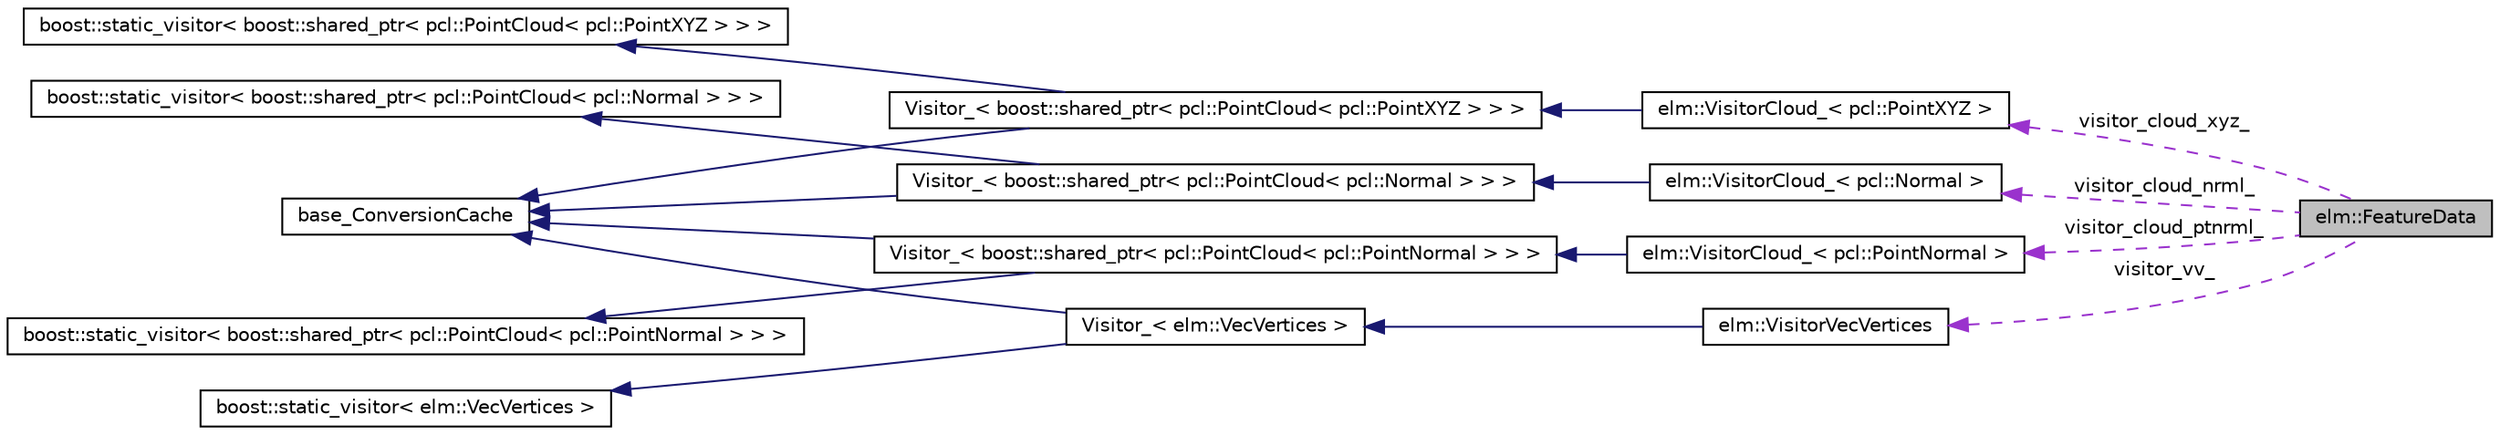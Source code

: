 digraph G
{
  edge [fontname="Helvetica",fontsize="10",labelfontname="Helvetica",labelfontsize="10"];
  node [fontname="Helvetica",fontsize="10",shape=record];
  rankdir="LR";
  Node1 [label="elm::FeatureData",height=0.2,width=0.4,color="black", fillcolor="grey75", style="filled" fontcolor="black"];
  Node2 -> Node1 [dir="back",color="darkorchid3",fontsize="10",style="dashed",label=" visitor_cloud_nrml_" ,fontname="Helvetica"];
  Node2 [label="elm::VisitorCloud_\< pcl::Normal \>",height=0.2,width=0.4,color="black", fillcolor="white", style="filled",URL="$classelm_1_1VisitorCloud__.html"];
  Node3 -> Node2 [dir="back",color="midnightblue",fontsize="10",style="solid",fontname="Helvetica"];
  Node3 [label="Visitor_\< boost::shared_ptr\< pcl::PointCloud\< pcl::Normal \> \> \>",height=0.2,width=0.4,color="black", fillcolor="white", style="filled",URL="$classVisitor__.html"];
  Node4 -> Node3 [dir="back",color="midnightblue",fontsize="10",style="solid",fontname="Helvetica"];
  Node4 [label="boost::static_visitor\< boost::shared_ptr\< pcl::PointCloud\< pcl::Normal \> \> \>",height=0.2,width=0.4,color="black", fillcolor="white", style="filled",URL="$classboost_1_1static__visitor.html"];
  Node5 -> Node3 [dir="back",color="midnightblue",fontsize="10",style="solid",fontname="Helvetica"];
  Node5 [label="base_ConversionCache",height=0.2,width=0.4,color="black", fillcolor="white", style="filled",URL="$classbase__ConversionCache.html",tooltip="base class for caching heavy data type conversions"];
  Node6 -> Node1 [dir="back",color="darkorchid3",fontsize="10",style="dashed",label=" visitor_cloud_xyz_" ,fontname="Helvetica"];
  Node6 [label="elm::VisitorCloud_\< pcl::PointXYZ \>",height=0.2,width=0.4,color="black", fillcolor="white", style="filled",URL="$classelm_1_1VisitorCloud__.html"];
  Node7 -> Node6 [dir="back",color="midnightblue",fontsize="10",style="solid",fontname="Helvetica"];
  Node7 [label="Visitor_\< boost::shared_ptr\< pcl::PointCloud\< pcl::PointXYZ \> \> \>",height=0.2,width=0.4,color="black", fillcolor="white", style="filled",URL="$classVisitor__.html"];
  Node8 -> Node7 [dir="back",color="midnightblue",fontsize="10",style="solid",fontname="Helvetica"];
  Node8 [label="boost::static_visitor\< boost::shared_ptr\< pcl::PointCloud\< pcl::PointXYZ \> \> \>",height=0.2,width=0.4,color="black", fillcolor="white", style="filled",URL="$classboost_1_1static__visitor.html"];
  Node5 -> Node7 [dir="back",color="midnightblue",fontsize="10",style="solid",fontname="Helvetica"];
  Node9 -> Node1 [dir="back",color="darkorchid3",fontsize="10",style="dashed",label=" visitor_vv_" ,fontname="Helvetica"];
  Node9 [label="elm::VisitorVecVertices",height=0.2,width=0.4,color="black", fillcolor="white", style="filled",URL="$classelm_1_1VisitorVecVertices.html",tooltip="visitor class for converting to STL vector of PCL vertices And keeping track of when a heavy conversi..."];
  Node10 -> Node9 [dir="back",color="midnightblue",fontsize="10",style="solid",fontname="Helvetica"];
  Node10 [label="Visitor_\< elm::VecVertices \>",height=0.2,width=0.4,color="black", fillcolor="white", style="filled",URL="$classVisitor__.html"];
  Node11 -> Node10 [dir="back",color="midnightblue",fontsize="10",style="solid",fontname="Helvetica"];
  Node11 [label="boost::static_visitor\< elm::VecVertices \>",height=0.2,width=0.4,color="black", fillcolor="white", style="filled",URL="$classboost_1_1static__visitor.html"];
  Node5 -> Node10 [dir="back",color="midnightblue",fontsize="10",style="solid",fontname="Helvetica"];
  Node12 -> Node1 [dir="back",color="darkorchid3",fontsize="10",style="dashed",label=" visitor_cloud_ptnrml_" ,fontname="Helvetica"];
  Node12 [label="elm::VisitorCloud_\< pcl::PointNormal \>",height=0.2,width=0.4,color="black", fillcolor="white", style="filled",URL="$classelm_1_1VisitorCloud__.html"];
  Node13 -> Node12 [dir="back",color="midnightblue",fontsize="10",style="solid",fontname="Helvetica"];
  Node13 [label="Visitor_\< boost::shared_ptr\< pcl::PointCloud\< pcl::PointNormal \> \> \>",height=0.2,width=0.4,color="black", fillcolor="white", style="filled",URL="$classVisitor__.html"];
  Node14 -> Node13 [dir="back",color="midnightblue",fontsize="10",style="solid",fontname="Helvetica"];
  Node14 [label="boost::static_visitor\< boost::shared_ptr\< pcl::PointCloud\< pcl::PointNormal \> \> \>",height=0.2,width=0.4,color="black", fillcolor="white", style="filled",URL="$classboost_1_1static__visitor.html"];
  Node5 -> Node13 [dir="back",color="midnightblue",fontsize="10",style="solid",fontname="Helvetica"];
}
